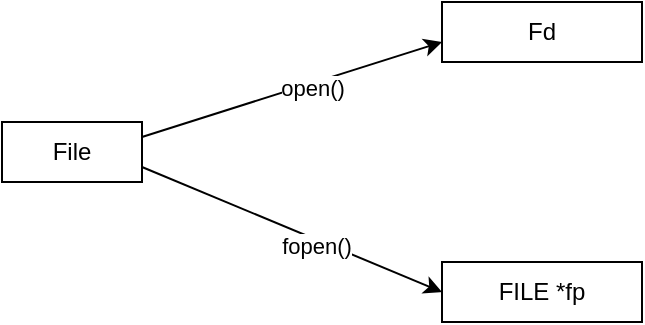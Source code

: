<mxfile>
    <diagram id="6SDxe0vo0OtrFHYodBVw" name="Page-1">
        <mxGraphModel dx="765" dy="588" grid="1" gridSize="10" guides="1" tooltips="1" connect="1" arrows="1" fold="1" page="1" pageScale="1" pageWidth="827" pageHeight="1169" math="0" shadow="0">
            <root>
                <mxCell id="0"/>
                <mxCell id="1" parent="0"/>
                <mxCell id="2" value="File&lt;br&gt;" style="rounded=0;whiteSpace=wrap;html=1;" parent="1" vertex="1">
                    <mxGeometry x="180" y="120" width="70" height="30" as="geometry"/>
                </mxCell>
                <object label="" rui="ert" id="4">
                    <mxCell style="endArrow=classic;html=1;exitX=1;exitY=0.25;exitDx=0;exitDy=0;" parent="1" source="2" edge="1">
                        <mxGeometry width="50" height="50" relative="1" as="geometry">
                            <mxPoint x="350" y="320" as="sourcePoint"/>
                            <mxPoint x="400" y="80" as="targetPoint"/>
                        </mxGeometry>
                    </mxCell>
                </object>
                <mxCell id="10" value="open()&lt;br&gt;" style="edgeLabel;html=1;align=center;verticalAlign=middle;resizable=0;points=[];" vertex="1" connectable="0" parent="4">
                    <mxGeometry x="0.123" y="-2" relative="1" as="geometry">
                        <mxPoint as="offset"/>
                    </mxGeometry>
                </mxCell>
                <mxCell id="5" value="" style="endArrow=classic;html=1;exitX=1;exitY=0.75;exitDx=0;exitDy=0;entryX=0;entryY=0.5;entryDx=0;entryDy=0;" parent="1" source="2" target="7" edge="1">
                    <mxGeometry width="50" height="50" relative="1" as="geometry">
                        <mxPoint x="350" y="320" as="sourcePoint"/>
                        <mxPoint x="400" y="200" as="targetPoint"/>
                    </mxGeometry>
                </mxCell>
                <mxCell id="9" value="fopen()" style="edgeLabel;html=1;align=center;verticalAlign=middle;resizable=0;points=[];" parent="5" vertex="1" connectable="0">
                    <mxGeometry x="0.168" y="-3" relative="1" as="geometry">
                        <mxPoint as="offset"/>
                    </mxGeometry>
                </mxCell>
                <mxCell id="6" value="Fd" style="rounded=0;whiteSpace=wrap;html=1;" parent="1" vertex="1">
                    <mxGeometry x="400" y="60" width="100" height="30" as="geometry"/>
                </mxCell>
                <mxCell id="7" value="FILE *fp" style="rounded=0;whiteSpace=wrap;html=1;" parent="1" vertex="1">
                    <mxGeometry x="400" y="190" width="100" height="30" as="geometry"/>
                </mxCell>
            </root>
        </mxGraphModel>
    </diagram>
</mxfile>